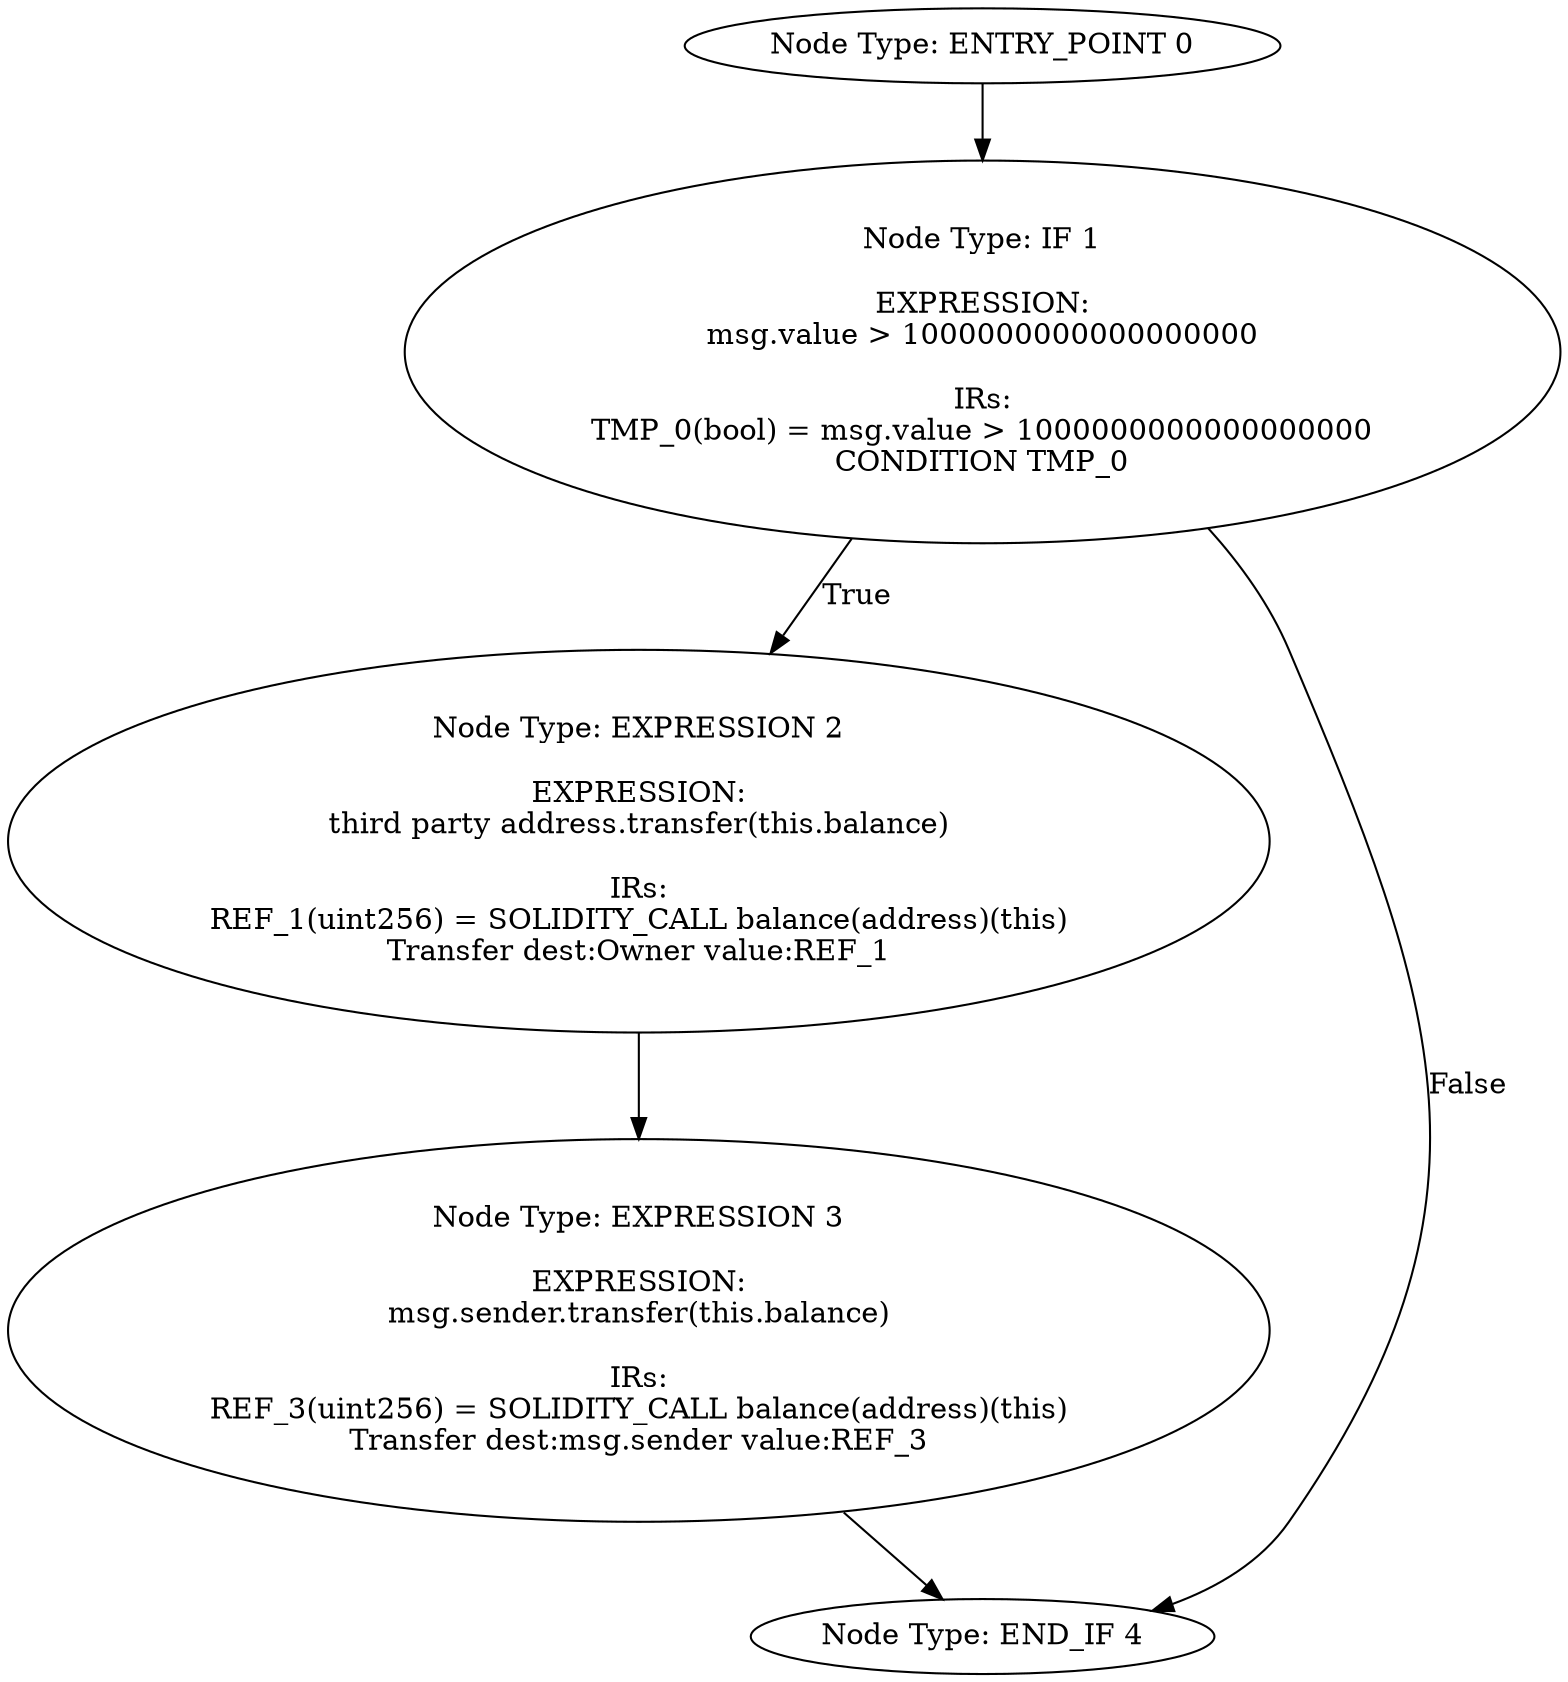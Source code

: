 digraph{
0[label="Node Type: ENTRY_POINT 0
"];
0->1;
1[label="Node Type: IF 1

EXPRESSION:
msg.value > 1000000000000000000

IRs:
TMP_0(bool) = msg.value > 1000000000000000000
CONDITION TMP_0"];
1->2[label="True"];
1->4[label="False"];
2[label="Node Type: EXPRESSION 2

EXPRESSION:
third party address.transfer(this.balance)

IRs:
REF_1(uint256) = SOLIDITY_CALL balance(address)(this)
Transfer dest:Owner value:REF_1"];
2->3;
3[label="Node Type: EXPRESSION 3

EXPRESSION:
msg.sender.transfer(this.balance)

IRs:
REF_3(uint256) = SOLIDITY_CALL balance(address)(this)
Transfer dest:msg.sender value:REF_3"];
3->4;
4[label="Node Type: END_IF 4
"];
}
